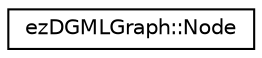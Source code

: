 digraph "Graphical Class Hierarchy"
{
 // LATEX_PDF_SIZE
  edge [fontname="Helvetica",fontsize="10",labelfontname="Helvetica",labelfontsize="10"];
  node [fontname="Helvetica",fontsize="10",shape=record];
  rankdir="LR";
  Node0 [label="ezDGMLGraph::Node",height=0.2,width=0.4,color="black", fillcolor="white", style="filled",URL="$db/d6e/structez_d_g_m_l_graph_1_1_node.htm",tooltip=" "];
}
